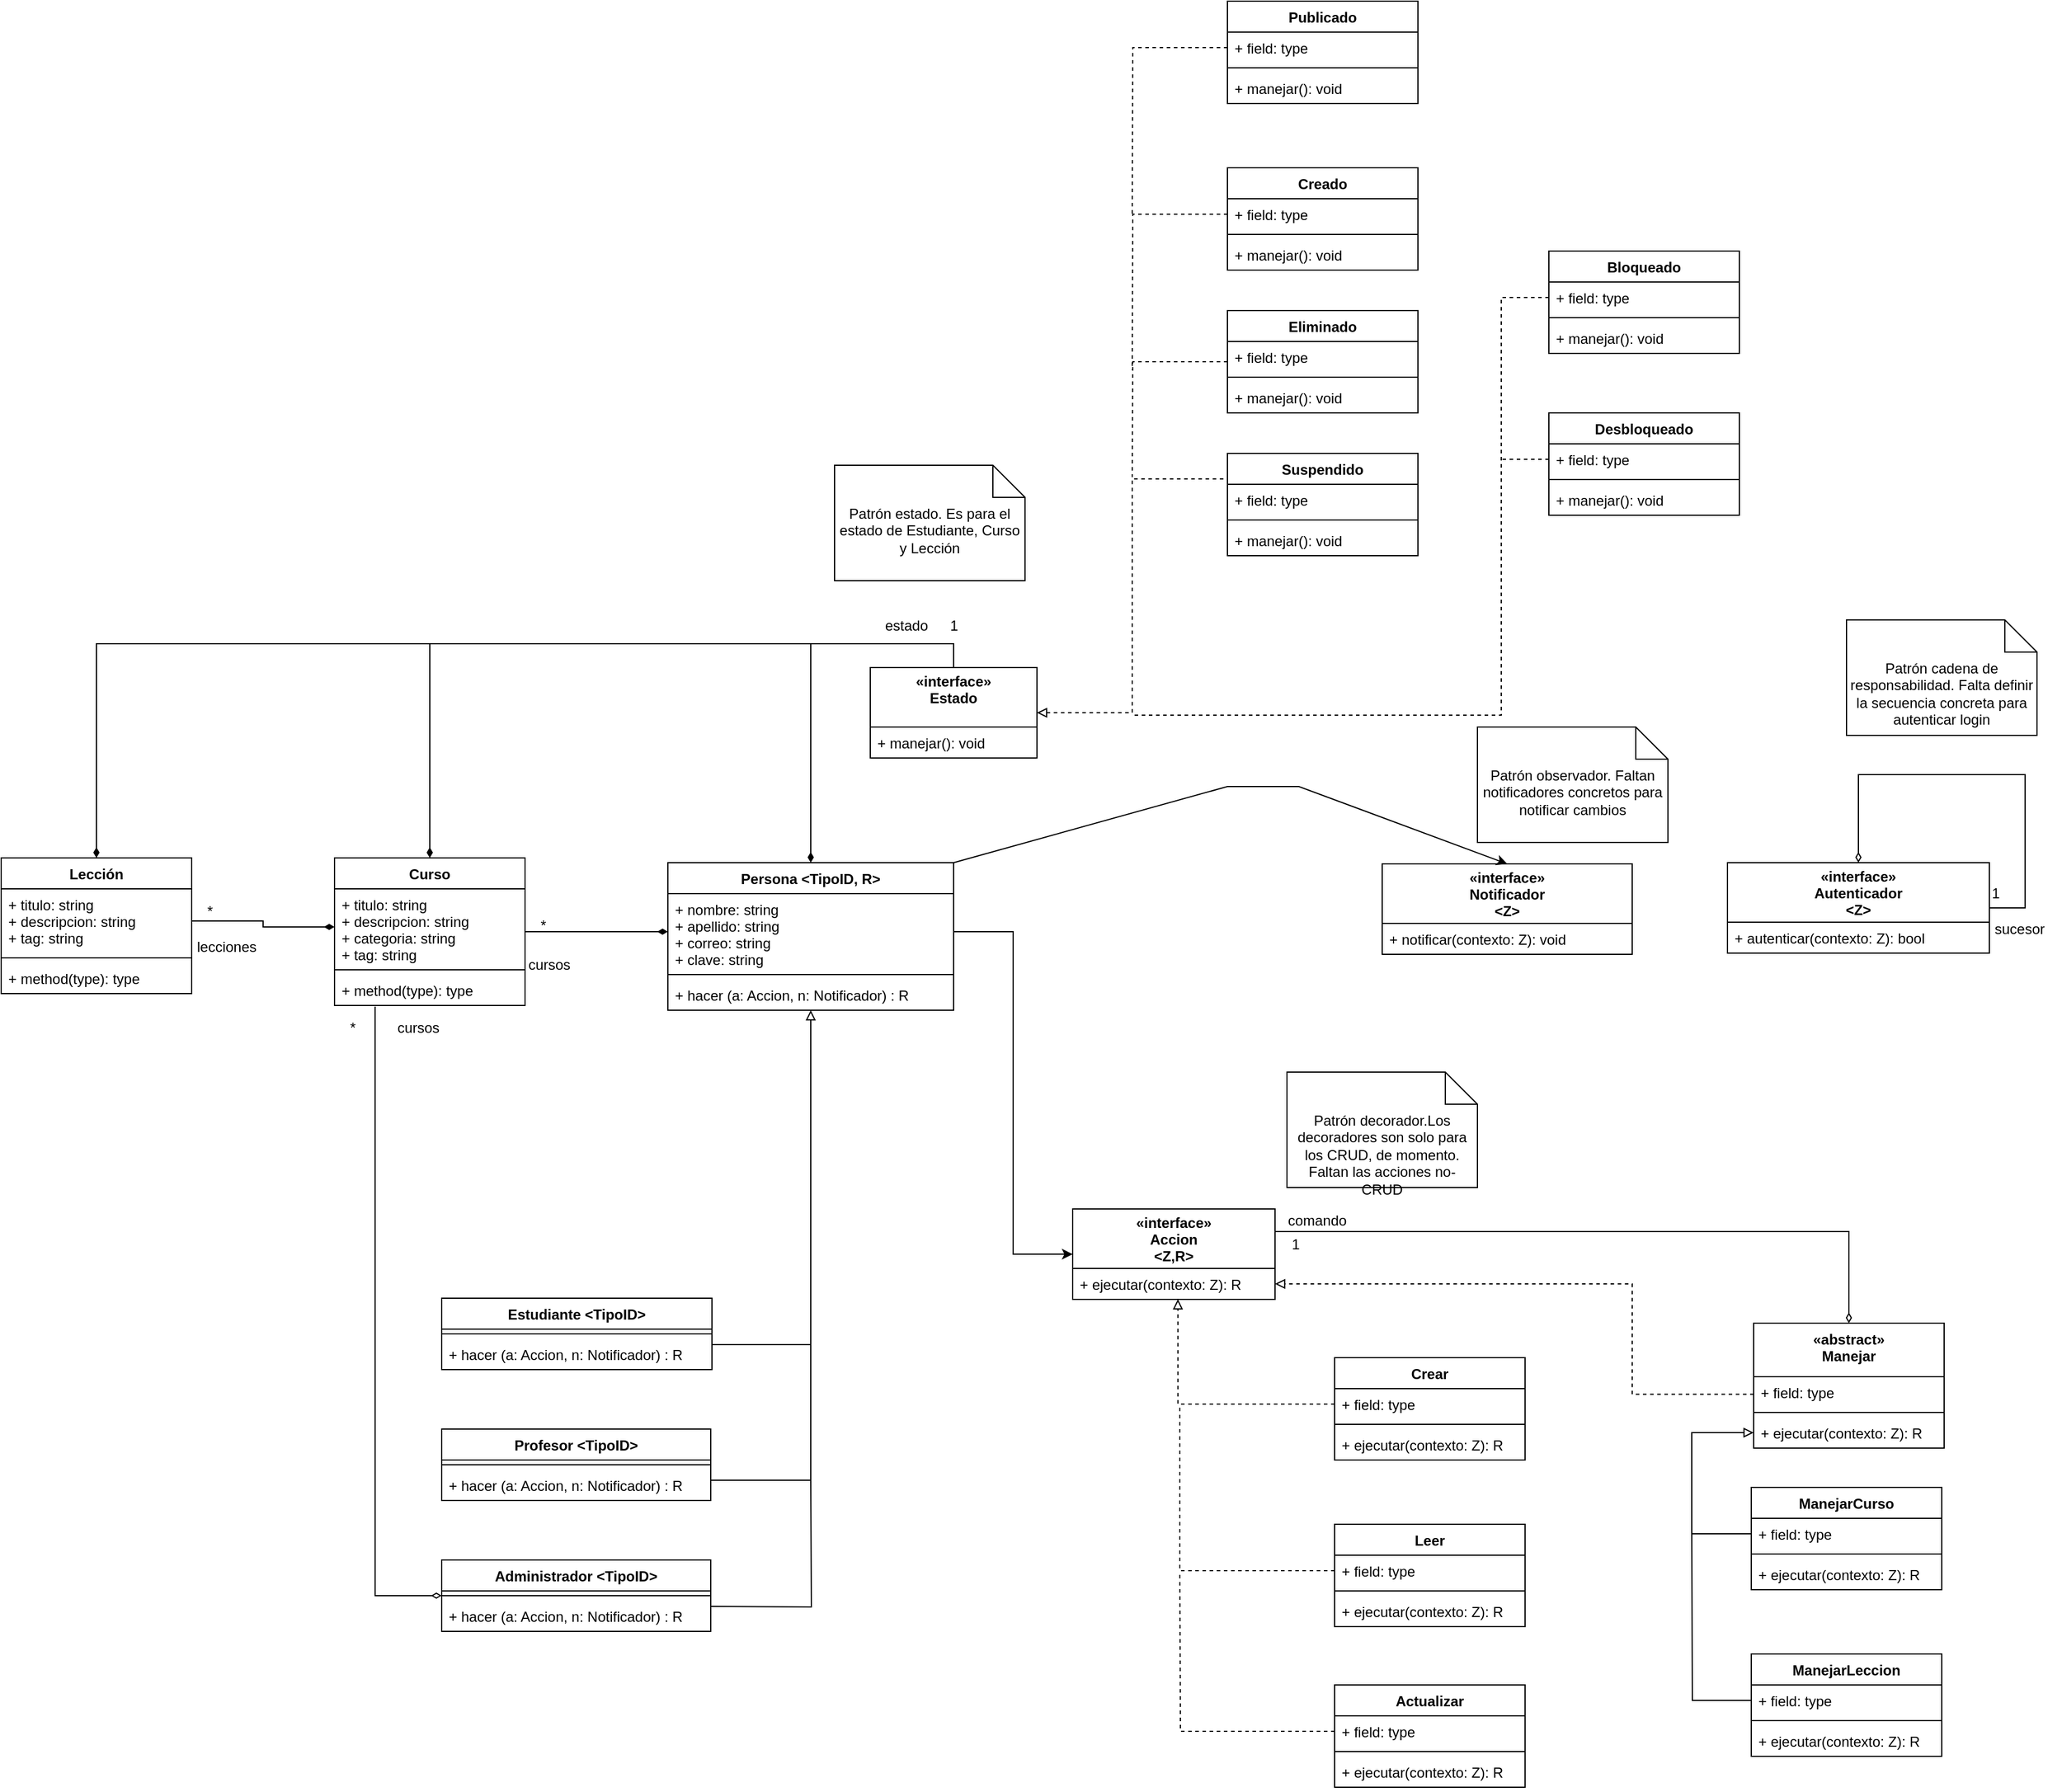 <mxfile version="20.5.1" type="github" pages="2">
  <diagram id="C5RBs43oDa-KdzZeNtuy" name="Page-1">
    <mxGraphModel dx="1695" dy="1645" grid="1" gridSize="10" guides="1" tooltips="1" connect="1" arrows="1" fold="1" page="1" pageScale="1" pageWidth="827" pageHeight="1169" math="0" shadow="0">
      <root>
        <mxCell id="WIyWlLk6GJQsqaUBKTNV-0" />
        <mxCell id="WIyWlLk6GJQsqaUBKTNV-1" parent="WIyWlLk6GJQsqaUBKTNV-0" />
        <mxCell id="8BfYpWPE0i2859SI4WqA-59" style="rounded=0;orthogonalLoop=1;jettySize=auto;html=1;exitX=1;exitY=0;exitDx=0;exitDy=0;entryX=0.5;entryY=0;entryDx=0;entryDy=0;strokeColor=default;endArrow=classic;endFill=1;" parent="WIyWlLk6GJQsqaUBKTNV-1" source="8BfYpWPE0i2859SI4WqA-0" target="8BfYpWPE0i2859SI4WqA-57" edge="1">
          <mxGeometry relative="1" as="geometry">
            <Array as="points">
              <mxPoint x="760" y="230" />
              <mxPoint x="820" y="230" />
            </Array>
          </mxGeometry>
        </mxCell>
        <mxCell id="8BfYpWPE0i2859SI4WqA-0" value="Persona &lt;TipoID, R&gt;" style="swimlane;fontStyle=1;align=center;verticalAlign=top;childLayout=stackLayout;horizontal=1;startSize=26;horizontalStack=0;resizeParent=1;resizeParentMax=0;resizeLast=0;collapsible=1;marginBottom=0;" parent="WIyWlLk6GJQsqaUBKTNV-1" vertex="1">
          <mxGeometry x="290" y="294" width="240" height="124" as="geometry" />
        </mxCell>
        <mxCell id="8BfYpWPE0i2859SI4WqA-1" value="+ nombre: string&#xa;+ apellido: string&#xa;+ correo: string&#xa;+ clave: string&#xa;" style="text;strokeColor=none;fillColor=none;align=left;verticalAlign=top;spacingLeft=4;spacingRight=4;overflow=hidden;rotatable=0;points=[[0,0.5],[1,0.5]];portConstraint=eastwest;" parent="8BfYpWPE0i2859SI4WqA-0" vertex="1">
          <mxGeometry y="26" width="240" height="64" as="geometry" />
        </mxCell>
        <mxCell id="8BfYpWPE0i2859SI4WqA-2" value="" style="line;strokeWidth=1;fillColor=none;align=left;verticalAlign=middle;spacingTop=-1;spacingLeft=3;spacingRight=3;rotatable=0;labelPosition=right;points=[];portConstraint=eastwest;strokeColor=inherit;" parent="8BfYpWPE0i2859SI4WqA-0" vertex="1">
          <mxGeometry y="90" width="240" height="8" as="geometry" />
        </mxCell>
        <mxCell id="8BfYpWPE0i2859SI4WqA-3" value="+ hacer (a: Accion, n: Notificador) : R" style="text;strokeColor=none;fillColor=none;align=left;verticalAlign=top;spacingLeft=4;spacingRight=4;overflow=hidden;rotatable=0;points=[[0,0.5],[1,0.5]];portConstraint=eastwest;" parent="8BfYpWPE0i2859SI4WqA-0" vertex="1">
          <mxGeometry y="98" width="240" height="26" as="geometry" />
        </mxCell>
        <mxCell id="8BfYpWPE0i2859SI4WqA-4" value="Estudiante &lt;TipoID&gt;" style="swimlane;fontStyle=1;align=center;verticalAlign=top;childLayout=stackLayout;horizontal=1;startSize=26;horizontalStack=0;resizeParent=1;resizeParentMax=0;resizeLast=0;collapsible=1;marginBottom=0;" parent="WIyWlLk6GJQsqaUBKTNV-1" vertex="1">
          <mxGeometry x="100" y="660" width="227" height="60" as="geometry" />
        </mxCell>
        <mxCell id="8BfYpWPE0i2859SI4WqA-6" value="" style="line;strokeWidth=1;fillColor=none;align=left;verticalAlign=middle;spacingTop=-1;spacingLeft=3;spacingRight=3;rotatable=0;labelPosition=right;points=[];portConstraint=eastwest;strokeColor=inherit;" parent="8BfYpWPE0i2859SI4WqA-4" vertex="1">
          <mxGeometry y="26" width="227" height="8" as="geometry" />
        </mxCell>
        <mxCell id="8BfYpWPE0i2859SI4WqA-7" value="+ hacer (a: Accion, n: Notificador) : R" style="text;strokeColor=none;fillColor=none;align=left;verticalAlign=top;spacingLeft=4;spacingRight=4;overflow=hidden;rotatable=0;points=[[0,0.5],[1,0.5]];portConstraint=eastwest;" parent="8BfYpWPE0i2859SI4WqA-4" vertex="1">
          <mxGeometry y="34" width="227" height="26" as="geometry" />
        </mxCell>
        <mxCell id="8BfYpWPE0i2859SI4WqA-68" style="edgeStyle=orthogonalEdgeStyle;rounded=0;orthogonalLoop=1;jettySize=auto;html=1;strokeColor=default;endArrow=none;endFill=0;" parent="WIyWlLk6GJQsqaUBKTNV-1" source="8BfYpWPE0i2859SI4WqA-8" edge="1">
          <mxGeometry relative="1" as="geometry">
            <mxPoint x="410" y="690" as="targetPoint" />
            <Array as="points">
              <mxPoint x="410" y="813" />
            </Array>
          </mxGeometry>
        </mxCell>
        <mxCell id="8BfYpWPE0i2859SI4WqA-8" value="Profesor &lt;TipoID&gt;" style="swimlane;fontStyle=1;align=center;verticalAlign=top;childLayout=stackLayout;horizontal=1;startSize=26;horizontalStack=0;resizeParent=1;resizeParentMax=0;resizeLast=0;collapsible=1;marginBottom=0;" parent="WIyWlLk6GJQsqaUBKTNV-1" vertex="1">
          <mxGeometry x="100" y="770" width="226" height="60" as="geometry" />
        </mxCell>
        <mxCell id="8BfYpWPE0i2859SI4WqA-10" value="" style="line;strokeWidth=1;fillColor=none;align=left;verticalAlign=middle;spacingTop=-1;spacingLeft=3;spacingRight=3;rotatable=0;labelPosition=right;points=[];portConstraint=eastwest;strokeColor=inherit;" parent="8BfYpWPE0i2859SI4WqA-8" vertex="1">
          <mxGeometry y="26" width="226" height="8" as="geometry" />
        </mxCell>
        <mxCell id="8BfYpWPE0i2859SI4WqA-11" value="+ hacer (a: Accion, n: Notificador) : R" style="text;strokeColor=none;fillColor=none;align=left;verticalAlign=top;spacingLeft=4;spacingRight=4;overflow=hidden;rotatable=0;points=[[0,0.5],[1,0.5]];portConstraint=eastwest;" parent="8BfYpWPE0i2859SI4WqA-8" vertex="1">
          <mxGeometry y="34" width="226" height="26" as="geometry" />
        </mxCell>
        <mxCell id="tjpaCm1Rbv1vSJlVYsM5-0" style="edgeStyle=orthogonalEdgeStyle;rounded=0;orthogonalLoop=1;jettySize=auto;html=1;entryX=0.213;entryY=1.038;entryDx=0;entryDy=0;entryPerimeter=0;endArrow=none;endFill=0;startArrow=diamondThin;startFill=0;" edge="1" parent="WIyWlLk6GJQsqaUBKTNV-1" source="8BfYpWPE0i2859SI4WqA-12" target="8BfYpWPE0i2859SI4WqA-27">
          <mxGeometry relative="1" as="geometry">
            <Array as="points">
              <mxPoint x="44" y="910" />
            </Array>
          </mxGeometry>
        </mxCell>
        <mxCell id="8BfYpWPE0i2859SI4WqA-12" value="Administrador &lt;TipoID&gt;" style="swimlane;fontStyle=1;align=center;verticalAlign=top;childLayout=stackLayout;horizontal=1;startSize=26;horizontalStack=0;resizeParent=1;resizeParentMax=0;resizeLast=0;collapsible=1;marginBottom=0;" parent="WIyWlLk6GJQsqaUBKTNV-1" vertex="1">
          <mxGeometry x="100" y="880" width="226" height="60" as="geometry" />
        </mxCell>
        <mxCell id="8BfYpWPE0i2859SI4WqA-14" value="" style="line;strokeWidth=1;fillColor=none;align=left;verticalAlign=middle;spacingTop=-1;spacingLeft=3;spacingRight=3;rotatable=0;labelPosition=right;points=[];portConstraint=eastwest;strokeColor=inherit;" parent="8BfYpWPE0i2859SI4WqA-12" vertex="1">
          <mxGeometry y="26" width="226" height="8" as="geometry" />
        </mxCell>
        <mxCell id="8BfYpWPE0i2859SI4WqA-15" value="+ hacer (a: Accion, n: Notificador) : R" style="text;strokeColor=none;fillColor=none;align=left;verticalAlign=top;spacingLeft=4;spacingRight=4;overflow=hidden;rotatable=0;points=[[0,0.5],[1,0.5]];portConstraint=eastwest;" parent="8BfYpWPE0i2859SI4WqA-12" vertex="1">
          <mxGeometry y="34" width="226" height="26" as="geometry" />
        </mxCell>
        <mxCell id="8BfYpWPE0i2859SI4WqA-21" style="edgeStyle=orthogonalEdgeStyle;rounded=0;orthogonalLoop=1;jettySize=auto;html=1;entryX=0.5;entryY=0;entryDx=0;entryDy=0;endArrow=diamondThin;endFill=1;exitX=0.5;exitY=0;exitDx=0;exitDy=0;" parent="WIyWlLk6GJQsqaUBKTNV-1" source="8BfYpWPE0i2859SI4WqA-16" target="8BfYpWPE0i2859SI4WqA-0" edge="1">
          <mxGeometry relative="1" as="geometry" />
        </mxCell>
        <mxCell id="8BfYpWPE0i2859SI4WqA-32" style="edgeStyle=orthogonalEdgeStyle;rounded=0;orthogonalLoop=1;jettySize=auto;html=1;exitX=0.5;exitY=0;exitDx=0;exitDy=0;entryX=0.5;entryY=0;entryDx=0;entryDy=0;endArrow=diamondThin;endFill=1;" parent="WIyWlLk6GJQsqaUBKTNV-1" source="8BfYpWPE0i2859SI4WqA-16" target="8BfYpWPE0i2859SI4WqA-24" edge="1">
          <mxGeometry relative="1" as="geometry" />
        </mxCell>
        <mxCell id="8BfYpWPE0i2859SI4WqA-33" style="edgeStyle=orthogonalEdgeStyle;rounded=0;orthogonalLoop=1;jettySize=auto;html=1;exitX=0.5;exitY=0;exitDx=0;exitDy=0;entryX=0.5;entryY=0;entryDx=0;entryDy=0;endArrow=diamondThin;endFill=1;" parent="WIyWlLk6GJQsqaUBKTNV-1" source="8BfYpWPE0i2859SI4WqA-16" target="8BfYpWPE0i2859SI4WqA-28" edge="1">
          <mxGeometry relative="1" as="geometry" />
        </mxCell>
        <mxCell id="8BfYpWPE0i2859SI4WqA-92" style="edgeStyle=orthogonalEdgeStyle;rounded=0;orthogonalLoop=1;jettySize=auto;html=1;entryX=0;entryY=0.25;entryDx=0;entryDy=0;strokeColor=default;endArrow=none;endFill=0;startArrow=block;startFill=0;dashed=1;" parent="WIyWlLk6GJQsqaUBKTNV-1" source="8BfYpWPE0i2859SI4WqA-16" target="8BfYpWPE0i2859SI4WqA-70" edge="1">
          <mxGeometry relative="1" as="geometry" />
        </mxCell>
        <mxCell id="8BfYpWPE0i2859SI4WqA-16" value="«interface»&#xa;Estado&#xa;" style="swimlane;fontStyle=1;childLayout=stackLayout;horizontal=1;startSize=50;fillColor=none;horizontalStack=0;resizeParent=1;resizeParentMax=0;resizeLast=0;collapsible=1;marginBottom=0;" parent="WIyWlLk6GJQsqaUBKTNV-1" vertex="1">
          <mxGeometry x="460" y="130" width="140" height="76" as="geometry">
            <mxRectangle x="460" y="130" width="100" height="40" as="alternateBounds" />
          </mxGeometry>
        </mxCell>
        <mxCell id="8BfYpWPE0i2859SI4WqA-17" value="+ manejar(): void" style="text;strokeColor=none;fillColor=none;align=left;verticalAlign=top;spacingLeft=4;spacingRight=4;overflow=hidden;rotatable=0;points=[[0,0.5],[1,0.5]];portConstraint=eastwest;" parent="8BfYpWPE0i2859SI4WqA-16" vertex="1">
          <mxGeometry y="50" width="140" height="26" as="geometry" />
        </mxCell>
        <mxCell id="8BfYpWPE0i2859SI4WqA-22" value="1" style="text;html=1;align=center;verticalAlign=middle;resizable=0;points=[];autosize=1;strokeColor=none;fillColor=none;" parent="WIyWlLk6GJQsqaUBKTNV-1" vertex="1">
          <mxGeometry x="515" y="80" width="30" height="30" as="geometry" />
        </mxCell>
        <mxCell id="8BfYpWPE0i2859SI4WqA-23" value="estado" style="text;html=1;align=center;verticalAlign=middle;resizable=0;points=[];autosize=1;strokeColor=none;fillColor=none;" parent="WIyWlLk6GJQsqaUBKTNV-1" vertex="1">
          <mxGeometry x="460" y="80" width="60" height="30" as="geometry" />
        </mxCell>
        <mxCell id="8BfYpWPE0i2859SI4WqA-39" style="edgeStyle=orthogonalEdgeStyle;rounded=0;orthogonalLoop=1;jettySize=auto;html=1;exitX=1;exitY=0.5;exitDx=0;exitDy=0;entryX=0;entryY=0.5;entryDx=0;entryDy=0;endArrow=diamondThin;endFill=1;" parent="WIyWlLk6GJQsqaUBKTNV-1" source="8BfYpWPE0i2859SI4WqA-24" target="8BfYpWPE0i2859SI4WqA-1" edge="1">
          <mxGeometry relative="1" as="geometry" />
        </mxCell>
        <mxCell id="8BfYpWPE0i2859SI4WqA-24" value="Curso" style="swimlane;fontStyle=1;align=center;verticalAlign=top;childLayout=stackLayout;horizontal=1;startSize=26;horizontalStack=0;resizeParent=1;resizeParentMax=0;resizeLast=0;collapsible=1;marginBottom=0;" parent="WIyWlLk6GJQsqaUBKTNV-1" vertex="1">
          <mxGeometry x="10" y="290" width="160" height="124" as="geometry" />
        </mxCell>
        <mxCell id="8BfYpWPE0i2859SI4WqA-25" value="+ titulo: string&#xa;+ descripcion: string&#xa;+ categoria: string&#xa;+ tag: string&#xa;" style="text;strokeColor=none;fillColor=none;align=left;verticalAlign=top;spacingLeft=4;spacingRight=4;overflow=hidden;rotatable=0;points=[[0,0.5],[1,0.5]];portConstraint=eastwest;" parent="8BfYpWPE0i2859SI4WqA-24" vertex="1">
          <mxGeometry y="26" width="160" height="64" as="geometry" />
        </mxCell>
        <mxCell id="8BfYpWPE0i2859SI4WqA-26" value="" style="line;strokeWidth=1;fillColor=none;align=left;verticalAlign=middle;spacingTop=-1;spacingLeft=3;spacingRight=3;rotatable=0;labelPosition=right;points=[];portConstraint=eastwest;strokeColor=inherit;" parent="8BfYpWPE0i2859SI4WqA-24" vertex="1">
          <mxGeometry y="90" width="160" height="8" as="geometry" />
        </mxCell>
        <mxCell id="8BfYpWPE0i2859SI4WqA-27" value="+ method(type): type" style="text;strokeColor=none;fillColor=none;align=left;verticalAlign=top;spacingLeft=4;spacingRight=4;overflow=hidden;rotatable=0;points=[[0,0.5],[1,0.5]];portConstraint=eastwest;" parent="8BfYpWPE0i2859SI4WqA-24" vertex="1">
          <mxGeometry y="98" width="160" height="26" as="geometry" />
        </mxCell>
        <mxCell id="8BfYpWPE0i2859SI4WqA-28" value="Lección" style="swimlane;fontStyle=1;align=center;verticalAlign=top;childLayout=stackLayout;horizontal=1;startSize=26;horizontalStack=0;resizeParent=1;resizeParentMax=0;resizeLast=0;collapsible=1;marginBottom=0;" parent="WIyWlLk6GJQsqaUBKTNV-1" vertex="1">
          <mxGeometry x="-270" y="290" width="160" height="114" as="geometry" />
        </mxCell>
        <mxCell id="8BfYpWPE0i2859SI4WqA-29" value="+ titulo: string&#xa;+ descripcion: string&#xa;+ tag: string&#xa;&#xa;&#xa;" style="text;strokeColor=none;fillColor=none;align=left;verticalAlign=top;spacingLeft=4;spacingRight=4;overflow=hidden;rotatable=0;points=[[0,0.5],[1,0.5]];portConstraint=eastwest;" parent="8BfYpWPE0i2859SI4WqA-28" vertex="1">
          <mxGeometry y="26" width="160" height="54" as="geometry" />
        </mxCell>
        <mxCell id="8BfYpWPE0i2859SI4WqA-30" value="" style="line;strokeWidth=1;fillColor=none;align=left;verticalAlign=middle;spacingTop=-1;spacingLeft=3;spacingRight=3;rotatable=0;labelPosition=right;points=[];portConstraint=eastwest;strokeColor=inherit;" parent="8BfYpWPE0i2859SI4WqA-28" vertex="1">
          <mxGeometry y="80" width="160" height="8" as="geometry" />
        </mxCell>
        <mxCell id="8BfYpWPE0i2859SI4WqA-31" value="+ method(type): type" style="text;strokeColor=none;fillColor=none;align=left;verticalAlign=top;spacingLeft=4;spacingRight=4;overflow=hidden;rotatable=0;points=[[0,0.5],[1,0.5]];portConstraint=eastwest;" parent="8BfYpWPE0i2859SI4WqA-28" vertex="1">
          <mxGeometry y="88" width="160" height="26" as="geometry" />
        </mxCell>
        <mxCell id="8BfYpWPE0i2859SI4WqA-36" style="edgeStyle=orthogonalEdgeStyle;rounded=0;orthogonalLoop=1;jettySize=auto;html=1;exitX=1;exitY=0.5;exitDx=0;exitDy=0;entryX=0;entryY=0.5;entryDx=0;entryDy=0;endArrow=diamondThin;endFill=1;" parent="WIyWlLk6GJQsqaUBKTNV-1" source="8BfYpWPE0i2859SI4WqA-29" target="8BfYpWPE0i2859SI4WqA-25" edge="1">
          <mxGeometry relative="1" as="geometry" />
        </mxCell>
        <mxCell id="8BfYpWPE0i2859SI4WqA-37" value="*" style="text;html=1;align=center;verticalAlign=middle;resizable=0;points=[];autosize=1;strokeColor=none;fillColor=none;" parent="WIyWlLk6GJQsqaUBKTNV-1" vertex="1">
          <mxGeometry x="-110" y="320" width="30" height="30" as="geometry" />
        </mxCell>
        <mxCell id="8BfYpWPE0i2859SI4WqA-38" value="lecciones" style="text;html=1;align=center;verticalAlign=middle;resizable=0;points=[];autosize=1;strokeColor=none;fillColor=none;" parent="WIyWlLk6GJQsqaUBKTNV-1" vertex="1">
          <mxGeometry x="-116" y="350" width="70" height="30" as="geometry" />
        </mxCell>
        <mxCell id="8BfYpWPE0i2859SI4WqA-40" value="*" style="text;html=1;align=center;verticalAlign=middle;resizable=0;points=[];autosize=1;strokeColor=none;fillColor=none;" parent="WIyWlLk6GJQsqaUBKTNV-1" vertex="1">
          <mxGeometry x="170" y="332" width="30" height="30" as="geometry" />
        </mxCell>
        <mxCell id="8BfYpWPE0i2859SI4WqA-42" value="cursos" style="text;html=1;align=center;verticalAlign=middle;resizable=0;points=[];autosize=1;strokeColor=none;fillColor=none;" parent="WIyWlLk6GJQsqaUBKTNV-1" vertex="1">
          <mxGeometry x="160" y="365" width="60" height="30" as="geometry" />
        </mxCell>
        <mxCell id="8BfYpWPE0i2859SI4WqA-52" value="«interface»&#xa;Accion&#xa;&lt;Z,R&gt;" style="swimlane;fontStyle=1;childLayout=stackLayout;horizontal=1;startSize=50;fillColor=none;horizontalStack=0;resizeParent=1;resizeParentMax=0;resizeLast=0;collapsible=1;marginBottom=0;" parent="WIyWlLk6GJQsqaUBKTNV-1" vertex="1">
          <mxGeometry x="630" y="585" width="170" height="76" as="geometry">
            <mxRectangle x="460" y="130" width="100" height="40" as="alternateBounds" />
          </mxGeometry>
        </mxCell>
        <mxCell id="8BfYpWPE0i2859SI4WqA-53" value="+ ejecutar(contexto: Z): R" style="text;strokeColor=none;fillColor=none;align=left;verticalAlign=top;spacingLeft=4;spacingRight=4;overflow=hidden;rotatable=0;points=[[0,0.5],[1,0.5]];portConstraint=eastwest;" parent="8BfYpWPE0i2859SI4WqA-52" vertex="1">
          <mxGeometry y="50" width="170" height="26" as="geometry" />
        </mxCell>
        <mxCell id="8BfYpWPE0i2859SI4WqA-54" style="edgeStyle=orthogonalEdgeStyle;rounded=0;orthogonalLoop=1;jettySize=auto;html=1;exitX=1;exitY=0.5;exitDx=0;exitDy=0;entryX=0;entryY=0.5;entryDx=0;entryDy=0;strokeColor=default;endArrow=classic;endFill=1;" parent="WIyWlLk6GJQsqaUBKTNV-1" source="8BfYpWPE0i2859SI4WqA-1" target="8BfYpWPE0i2859SI4WqA-52" edge="1">
          <mxGeometry relative="1" as="geometry" />
        </mxCell>
        <mxCell id="8BfYpWPE0i2859SI4WqA-57" value="«interface»&#xa;Notificador&#xa;&lt;Z&gt;" style="swimlane;fontStyle=1;childLayout=stackLayout;horizontal=1;startSize=50;fillColor=none;horizontalStack=0;resizeParent=1;resizeParentMax=0;resizeLast=0;collapsible=1;marginBottom=0;" parent="WIyWlLk6GJQsqaUBKTNV-1" vertex="1">
          <mxGeometry x="890" y="295" width="210" height="76" as="geometry">
            <mxRectangle x="460" y="130" width="100" height="40" as="alternateBounds" />
          </mxGeometry>
        </mxCell>
        <mxCell id="8BfYpWPE0i2859SI4WqA-58" value="+ notificar(contexto: Z): void" style="text;strokeColor=none;fillColor=none;align=left;verticalAlign=top;spacingLeft=4;spacingRight=4;overflow=hidden;rotatable=0;points=[[0,0.5],[1,0.5]];portConstraint=eastwest;" parent="8BfYpWPE0i2859SI4WqA-57" vertex="1">
          <mxGeometry y="50" width="210" height="26" as="geometry" />
        </mxCell>
        <mxCell id="8BfYpWPE0i2859SI4WqA-60" value="«interface»&#xa;Autenticador&#xa;&lt;Z&gt;" style="swimlane;fontStyle=1;childLayout=stackLayout;horizontal=1;startSize=50;fillColor=none;horizontalStack=0;resizeParent=1;resizeParentMax=0;resizeLast=0;collapsible=1;marginBottom=0;" parent="WIyWlLk6GJQsqaUBKTNV-1" vertex="1">
          <mxGeometry x="1180" y="294" width="220" height="76" as="geometry">
            <mxRectangle x="460" y="130" width="100" height="40" as="alternateBounds" />
          </mxGeometry>
        </mxCell>
        <mxCell id="8BfYpWPE0i2859SI4WqA-61" value="+ autenticar(contexto: Z): bool" style="text;strokeColor=none;fillColor=none;align=left;verticalAlign=top;spacingLeft=4;spacingRight=4;overflow=hidden;rotatable=0;points=[[0,0.5],[1,0.5]];portConstraint=eastwest;" parent="8BfYpWPE0i2859SI4WqA-60" vertex="1">
          <mxGeometry y="50" width="220" height="26" as="geometry" />
        </mxCell>
        <mxCell id="8BfYpWPE0i2859SI4WqA-62" style="edgeStyle=orthogonalEdgeStyle;rounded=0;orthogonalLoop=1;jettySize=auto;html=1;exitX=1;exitY=0.5;exitDx=0;exitDy=0;entryX=0.5;entryY=0;entryDx=0;entryDy=0;strokeColor=default;endArrow=diamondThin;endFill=0;" parent="WIyWlLk6GJQsqaUBKTNV-1" source="8BfYpWPE0i2859SI4WqA-60" target="8BfYpWPE0i2859SI4WqA-60" edge="1">
          <mxGeometry relative="1" as="geometry">
            <Array as="points">
              <mxPoint x="1430" y="332" />
              <mxPoint x="1430" y="220" />
              <mxPoint x="1290" y="220" />
            </Array>
          </mxGeometry>
        </mxCell>
        <mxCell id="8BfYpWPE0i2859SI4WqA-63" value="1" style="text;html=1;align=center;verticalAlign=middle;resizable=0;points=[];autosize=1;strokeColor=none;fillColor=none;" parent="WIyWlLk6GJQsqaUBKTNV-1" vertex="1">
          <mxGeometry x="1390" y="305" width="30" height="30" as="geometry" />
        </mxCell>
        <mxCell id="8BfYpWPE0i2859SI4WqA-64" value="sucesor" style="text;html=1;align=center;verticalAlign=middle;resizable=0;points=[];autosize=1;strokeColor=none;fillColor=none;" parent="WIyWlLk6GJQsqaUBKTNV-1" vertex="1">
          <mxGeometry x="1390" y="335" width="70" height="30" as="geometry" />
        </mxCell>
        <mxCell id="8BfYpWPE0i2859SI4WqA-66" style="edgeStyle=orthogonalEdgeStyle;rounded=0;orthogonalLoop=1;jettySize=auto;html=1;strokeColor=default;endArrow=block;endFill=0;entryX=0.5;entryY=1;entryDx=0;entryDy=0;" parent="WIyWlLk6GJQsqaUBKTNV-1" target="8BfYpWPE0i2859SI4WqA-0" edge="1">
          <mxGeometry relative="1" as="geometry">
            <mxPoint x="410" y="439" as="targetPoint" />
            <mxPoint x="327" y="699" as="sourcePoint" />
            <Array as="points">
              <mxPoint x="410" y="699" />
            </Array>
          </mxGeometry>
        </mxCell>
        <mxCell id="8BfYpWPE0i2859SI4WqA-69" style="edgeStyle=orthogonalEdgeStyle;rounded=0;orthogonalLoop=1;jettySize=auto;html=1;strokeColor=default;endArrow=none;endFill=0;" parent="WIyWlLk6GJQsqaUBKTNV-1" edge="1">
          <mxGeometry relative="1" as="geometry">
            <mxPoint x="410" y="810" as="targetPoint" />
            <mxPoint x="326" y="919" as="sourcePoint" />
          </mxGeometry>
        </mxCell>
        <mxCell id="8BfYpWPE0i2859SI4WqA-70" value="Suspendido" style="swimlane;fontStyle=1;align=center;verticalAlign=top;childLayout=stackLayout;horizontal=1;startSize=26;horizontalStack=0;resizeParent=1;resizeParentMax=0;resizeLast=0;collapsible=1;marginBottom=0;" parent="WIyWlLk6GJQsqaUBKTNV-1" vertex="1">
          <mxGeometry x="760" y="-50" width="160" height="86" as="geometry" />
        </mxCell>
        <mxCell id="8BfYpWPE0i2859SI4WqA-71" value="+ field: type" style="text;strokeColor=none;fillColor=none;align=left;verticalAlign=top;spacingLeft=4;spacingRight=4;overflow=hidden;rotatable=0;points=[[0,0.5],[1,0.5]];portConstraint=eastwest;" parent="8BfYpWPE0i2859SI4WqA-70" vertex="1">
          <mxGeometry y="26" width="160" height="26" as="geometry" />
        </mxCell>
        <mxCell id="8BfYpWPE0i2859SI4WqA-72" value="" style="line;strokeWidth=1;fillColor=none;align=left;verticalAlign=middle;spacingTop=-1;spacingLeft=3;spacingRight=3;rotatable=0;labelPosition=right;points=[];portConstraint=eastwest;strokeColor=inherit;" parent="8BfYpWPE0i2859SI4WqA-70" vertex="1">
          <mxGeometry y="52" width="160" height="8" as="geometry" />
        </mxCell>
        <mxCell id="8BfYpWPE0i2859SI4WqA-73" value="+ manejar(): void" style="text;strokeColor=none;fillColor=none;align=left;verticalAlign=top;spacingLeft=4;spacingRight=4;overflow=hidden;rotatable=0;points=[[0,0.5],[1,0.5]];portConstraint=eastwest;" parent="8BfYpWPE0i2859SI4WqA-70" vertex="1">
          <mxGeometry y="60" width="160" height="26" as="geometry" />
        </mxCell>
        <mxCell id="8BfYpWPE0i2859SI4WqA-93" style="edgeStyle=orthogonalEdgeStyle;rounded=0;orthogonalLoop=1;jettySize=auto;html=1;dashed=1;strokeColor=default;startArrow=none;startFill=0;endArrow=none;endFill=0;" parent="WIyWlLk6GJQsqaUBKTNV-1" source="8BfYpWPE0i2859SI4WqA-74" edge="1">
          <mxGeometry relative="1" as="geometry">
            <mxPoint x="680" y="-30" as="targetPoint" />
          </mxGeometry>
        </mxCell>
        <mxCell id="8BfYpWPE0i2859SI4WqA-74" value="Eliminado" style="swimlane;fontStyle=1;align=center;verticalAlign=top;childLayout=stackLayout;horizontal=1;startSize=26;horizontalStack=0;resizeParent=1;resizeParentMax=0;resizeLast=0;collapsible=1;marginBottom=0;" parent="WIyWlLk6GJQsqaUBKTNV-1" vertex="1">
          <mxGeometry x="760" y="-170" width="160" height="86" as="geometry" />
        </mxCell>
        <mxCell id="8BfYpWPE0i2859SI4WqA-75" value="+ field: type" style="text;strokeColor=none;fillColor=none;align=left;verticalAlign=top;spacingLeft=4;spacingRight=4;overflow=hidden;rotatable=0;points=[[0,0.5],[1,0.5]];portConstraint=eastwest;" parent="8BfYpWPE0i2859SI4WqA-74" vertex="1">
          <mxGeometry y="26" width="160" height="26" as="geometry" />
        </mxCell>
        <mxCell id="8BfYpWPE0i2859SI4WqA-76" value="" style="line;strokeWidth=1;fillColor=none;align=left;verticalAlign=middle;spacingTop=-1;spacingLeft=3;spacingRight=3;rotatable=0;labelPosition=right;points=[];portConstraint=eastwest;strokeColor=inherit;" parent="8BfYpWPE0i2859SI4WqA-74" vertex="1">
          <mxGeometry y="52" width="160" height="8" as="geometry" />
        </mxCell>
        <mxCell id="8BfYpWPE0i2859SI4WqA-77" value="+ manejar(): void" style="text;strokeColor=none;fillColor=none;align=left;verticalAlign=top;spacingLeft=4;spacingRight=4;overflow=hidden;rotatable=0;points=[[0,0.5],[1,0.5]];portConstraint=eastwest;" parent="8BfYpWPE0i2859SI4WqA-74" vertex="1">
          <mxGeometry y="60" width="160" height="26" as="geometry" />
        </mxCell>
        <mxCell id="8BfYpWPE0i2859SI4WqA-78" value="Creado" style="swimlane;fontStyle=1;align=center;verticalAlign=top;childLayout=stackLayout;horizontal=1;startSize=26;horizontalStack=0;resizeParent=1;resizeParentMax=0;resizeLast=0;collapsible=1;marginBottom=0;" parent="WIyWlLk6GJQsqaUBKTNV-1" vertex="1">
          <mxGeometry x="760" y="-290" width="160" height="86" as="geometry" />
        </mxCell>
        <mxCell id="8BfYpWPE0i2859SI4WqA-79" value="+ field: type" style="text;strokeColor=none;fillColor=none;align=left;verticalAlign=top;spacingLeft=4;spacingRight=4;overflow=hidden;rotatable=0;points=[[0,0.5],[1,0.5]];portConstraint=eastwest;" parent="8BfYpWPE0i2859SI4WqA-78" vertex="1">
          <mxGeometry y="26" width="160" height="26" as="geometry" />
        </mxCell>
        <mxCell id="8BfYpWPE0i2859SI4WqA-80" value="" style="line;strokeWidth=1;fillColor=none;align=left;verticalAlign=middle;spacingTop=-1;spacingLeft=3;spacingRight=3;rotatable=0;labelPosition=right;points=[];portConstraint=eastwest;strokeColor=inherit;" parent="8BfYpWPE0i2859SI4WqA-78" vertex="1">
          <mxGeometry y="52" width="160" height="8" as="geometry" />
        </mxCell>
        <mxCell id="8BfYpWPE0i2859SI4WqA-81" value="+ manejar(): void" style="text;strokeColor=none;fillColor=none;align=left;verticalAlign=top;spacingLeft=4;spacingRight=4;overflow=hidden;rotatable=0;points=[[0,0.5],[1,0.5]];portConstraint=eastwest;" parent="8BfYpWPE0i2859SI4WqA-78" vertex="1">
          <mxGeometry y="60" width="160" height="26" as="geometry" />
        </mxCell>
        <mxCell id="8BfYpWPE0i2859SI4WqA-82" value="Bloqueado" style="swimlane;fontStyle=1;align=center;verticalAlign=top;childLayout=stackLayout;horizontal=1;startSize=26;horizontalStack=0;resizeParent=1;resizeParentMax=0;resizeLast=0;collapsible=1;marginBottom=0;" parent="WIyWlLk6GJQsqaUBKTNV-1" vertex="1">
          <mxGeometry x="1030" y="-220" width="160" height="86" as="geometry" />
        </mxCell>
        <mxCell id="8BfYpWPE0i2859SI4WqA-83" value="+ field: type" style="text;strokeColor=none;fillColor=none;align=left;verticalAlign=top;spacingLeft=4;spacingRight=4;overflow=hidden;rotatable=0;points=[[0,0.5],[1,0.5]];portConstraint=eastwest;" parent="8BfYpWPE0i2859SI4WqA-82" vertex="1">
          <mxGeometry y="26" width="160" height="26" as="geometry" />
        </mxCell>
        <mxCell id="8BfYpWPE0i2859SI4WqA-84" value="" style="line;strokeWidth=1;fillColor=none;align=left;verticalAlign=middle;spacingTop=-1;spacingLeft=3;spacingRight=3;rotatable=0;labelPosition=right;points=[];portConstraint=eastwest;strokeColor=inherit;" parent="8BfYpWPE0i2859SI4WqA-82" vertex="1">
          <mxGeometry y="52" width="160" height="8" as="geometry" />
        </mxCell>
        <mxCell id="8BfYpWPE0i2859SI4WqA-85" value="+ manejar(): void" style="text;strokeColor=none;fillColor=none;align=left;verticalAlign=top;spacingLeft=4;spacingRight=4;overflow=hidden;rotatable=0;points=[[0,0.5],[1,0.5]];portConstraint=eastwest;" parent="8BfYpWPE0i2859SI4WqA-82" vertex="1">
          <mxGeometry y="60" width="160" height="26" as="geometry" />
        </mxCell>
        <mxCell id="8BfYpWPE0i2859SI4WqA-86" value="Desbloqueado" style="swimlane;fontStyle=1;align=center;verticalAlign=top;childLayout=stackLayout;horizontal=1;startSize=26;horizontalStack=0;resizeParent=1;resizeParentMax=0;resizeLast=0;collapsible=1;marginBottom=0;" parent="WIyWlLk6GJQsqaUBKTNV-1" vertex="1">
          <mxGeometry x="1030" y="-84" width="160" height="86" as="geometry" />
        </mxCell>
        <mxCell id="8BfYpWPE0i2859SI4WqA-87" value="+ field: type" style="text;strokeColor=none;fillColor=none;align=left;verticalAlign=top;spacingLeft=4;spacingRight=4;overflow=hidden;rotatable=0;points=[[0,0.5],[1,0.5]];portConstraint=eastwest;" parent="8BfYpWPE0i2859SI4WqA-86" vertex="1">
          <mxGeometry y="26" width="160" height="26" as="geometry" />
        </mxCell>
        <mxCell id="8BfYpWPE0i2859SI4WqA-88" value="" style="line;strokeWidth=1;fillColor=none;align=left;verticalAlign=middle;spacingTop=-1;spacingLeft=3;spacingRight=3;rotatable=0;labelPosition=right;points=[];portConstraint=eastwest;strokeColor=inherit;" parent="8BfYpWPE0i2859SI4WqA-86" vertex="1">
          <mxGeometry y="52" width="160" height="8" as="geometry" />
        </mxCell>
        <mxCell id="8BfYpWPE0i2859SI4WqA-89" value="+ manejar(): void" style="text;strokeColor=none;fillColor=none;align=left;verticalAlign=top;spacingLeft=4;spacingRight=4;overflow=hidden;rotatable=0;points=[[0,0.5],[1,0.5]];portConstraint=eastwest;" parent="8BfYpWPE0i2859SI4WqA-86" vertex="1">
          <mxGeometry y="60" width="160" height="26" as="geometry" />
        </mxCell>
        <mxCell id="8BfYpWPE0i2859SI4WqA-94" style="edgeStyle=orthogonalEdgeStyle;rounded=0;orthogonalLoop=1;jettySize=auto;html=1;dashed=1;strokeColor=default;startArrow=none;startFill=0;endArrow=none;endFill=0;" parent="WIyWlLk6GJQsqaUBKTNV-1" source="8BfYpWPE0i2859SI4WqA-79" edge="1">
          <mxGeometry relative="1" as="geometry">
            <mxPoint x="680" y="-120" as="targetPoint" />
          </mxGeometry>
        </mxCell>
        <mxCell id="8BfYpWPE0i2859SI4WqA-95" style="edgeStyle=orthogonalEdgeStyle;rounded=0;orthogonalLoop=1;jettySize=auto;html=1;dashed=1;strokeColor=default;startArrow=none;startFill=0;endArrow=none;endFill=0;" parent="WIyWlLk6GJQsqaUBKTNV-1" source="8BfYpWPE0i2859SI4WqA-83" edge="1">
          <mxGeometry relative="1" as="geometry">
            <mxPoint x="680" y="170" as="targetPoint" />
            <Array as="points">
              <mxPoint x="990" y="-181" />
              <mxPoint x="990" y="170" />
            </Array>
          </mxGeometry>
        </mxCell>
        <mxCell id="8BfYpWPE0i2859SI4WqA-96" style="edgeStyle=orthogonalEdgeStyle;rounded=0;orthogonalLoop=1;jettySize=auto;html=1;dashed=1;strokeColor=default;startArrow=none;startFill=0;endArrow=none;endFill=0;" parent="WIyWlLk6GJQsqaUBKTNV-1" source="8BfYpWPE0i2859SI4WqA-87" edge="1">
          <mxGeometry relative="1" as="geometry">
            <mxPoint x="990" y="-45" as="targetPoint" />
          </mxGeometry>
        </mxCell>
        <mxCell id="8BfYpWPE0i2859SI4WqA-110" value="Crear" style="swimlane;fontStyle=1;align=center;verticalAlign=top;childLayout=stackLayout;horizontal=1;startSize=26;horizontalStack=0;resizeParent=1;resizeParentMax=0;resizeLast=0;collapsible=1;marginBottom=0;" parent="WIyWlLk6GJQsqaUBKTNV-1" vertex="1">
          <mxGeometry x="850" y="710" width="160" height="86" as="geometry" />
        </mxCell>
        <mxCell id="8BfYpWPE0i2859SI4WqA-111" value="+ field: type" style="text;strokeColor=none;fillColor=none;align=left;verticalAlign=top;spacingLeft=4;spacingRight=4;overflow=hidden;rotatable=0;points=[[0,0.5],[1,0.5]];portConstraint=eastwest;" parent="8BfYpWPE0i2859SI4WqA-110" vertex="1">
          <mxGeometry y="26" width="160" height="26" as="geometry" />
        </mxCell>
        <mxCell id="8BfYpWPE0i2859SI4WqA-112" value="" style="line;strokeWidth=1;fillColor=none;align=left;verticalAlign=middle;spacingTop=-1;spacingLeft=3;spacingRight=3;rotatable=0;labelPosition=right;points=[];portConstraint=eastwest;strokeColor=inherit;" parent="8BfYpWPE0i2859SI4WqA-110" vertex="1">
          <mxGeometry y="52" width="160" height="8" as="geometry" />
        </mxCell>
        <mxCell id="8BfYpWPE0i2859SI4WqA-113" value="+ ejecutar(contexto: Z): R" style="text;strokeColor=none;fillColor=none;align=left;verticalAlign=top;spacingLeft=4;spacingRight=4;overflow=hidden;rotatable=0;points=[[0,0.5],[1,0.5]];portConstraint=eastwest;" parent="8BfYpWPE0i2859SI4WqA-110" vertex="1">
          <mxGeometry y="60" width="160" height="26" as="geometry" />
        </mxCell>
        <mxCell id="8BfYpWPE0i2859SI4WqA-114" value="Publicado" style="swimlane;fontStyle=1;align=center;verticalAlign=top;childLayout=stackLayout;horizontal=1;startSize=26;horizontalStack=0;resizeParent=1;resizeParentMax=0;resizeLast=0;collapsible=1;marginBottom=0;" parent="WIyWlLk6GJQsqaUBKTNV-1" vertex="1">
          <mxGeometry x="760" y="-430" width="160" height="86" as="geometry" />
        </mxCell>
        <mxCell id="8BfYpWPE0i2859SI4WqA-115" value="+ field: type" style="text;strokeColor=none;fillColor=none;align=left;verticalAlign=top;spacingLeft=4;spacingRight=4;overflow=hidden;rotatable=0;points=[[0,0.5],[1,0.5]];portConstraint=eastwest;" parent="8BfYpWPE0i2859SI4WqA-114" vertex="1">
          <mxGeometry y="26" width="160" height="26" as="geometry" />
        </mxCell>
        <mxCell id="8BfYpWPE0i2859SI4WqA-116" value="" style="line;strokeWidth=1;fillColor=none;align=left;verticalAlign=middle;spacingTop=-1;spacingLeft=3;spacingRight=3;rotatable=0;labelPosition=right;points=[];portConstraint=eastwest;strokeColor=inherit;" parent="8BfYpWPE0i2859SI4WqA-114" vertex="1">
          <mxGeometry y="52" width="160" height="8" as="geometry" />
        </mxCell>
        <mxCell id="8BfYpWPE0i2859SI4WqA-117" value="+ manejar(): void" style="text;strokeColor=none;fillColor=none;align=left;verticalAlign=top;spacingLeft=4;spacingRight=4;overflow=hidden;rotatable=0;points=[[0,0.5],[1,0.5]];portConstraint=eastwest;" parent="8BfYpWPE0i2859SI4WqA-114" vertex="1">
          <mxGeometry y="60" width="160" height="26" as="geometry" />
        </mxCell>
        <mxCell id="8BfYpWPE0i2859SI4WqA-118" style="edgeStyle=orthogonalEdgeStyle;rounded=0;orthogonalLoop=1;jettySize=auto;html=1;dashed=1;strokeColor=default;startArrow=none;startFill=0;endArrow=none;endFill=0;" parent="WIyWlLk6GJQsqaUBKTNV-1" source="8BfYpWPE0i2859SI4WqA-115" edge="1">
          <mxGeometry relative="1" as="geometry">
            <mxPoint x="680" y="-250" as="targetPoint" />
          </mxGeometry>
        </mxCell>
        <mxCell id="8BfYpWPE0i2859SI4WqA-119" value="Leer" style="swimlane;fontStyle=1;align=center;verticalAlign=top;childLayout=stackLayout;horizontal=1;startSize=26;horizontalStack=0;resizeParent=1;resizeParentMax=0;resizeLast=0;collapsible=1;marginBottom=0;" parent="WIyWlLk6GJQsqaUBKTNV-1" vertex="1">
          <mxGeometry x="850" y="850" width="160" height="86" as="geometry" />
        </mxCell>
        <mxCell id="8BfYpWPE0i2859SI4WqA-120" value="+ field: type" style="text;strokeColor=none;fillColor=none;align=left;verticalAlign=top;spacingLeft=4;spacingRight=4;overflow=hidden;rotatable=0;points=[[0,0.5],[1,0.5]];portConstraint=eastwest;" parent="8BfYpWPE0i2859SI4WqA-119" vertex="1">
          <mxGeometry y="26" width="160" height="26" as="geometry" />
        </mxCell>
        <mxCell id="8BfYpWPE0i2859SI4WqA-121" value="" style="line;strokeWidth=1;fillColor=none;align=left;verticalAlign=middle;spacingTop=-1;spacingLeft=3;spacingRight=3;rotatable=0;labelPosition=right;points=[];portConstraint=eastwest;strokeColor=inherit;" parent="8BfYpWPE0i2859SI4WqA-119" vertex="1">
          <mxGeometry y="52" width="160" height="8" as="geometry" />
        </mxCell>
        <mxCell id="8BfYpWPE0i2859SI4WqA-122" value="+ ejecutar(contexto: Z): R" style="text;strokeColor=none;fillColor=none;align=left;verticalAlign=top;spacingLeft=4;spacingRight=4;overflow=hidden;rotatable=0;points=[[0,0.5],[1,0.5]];portConstraint=eastwest;" parent="8BfYpWPE0i2859SI4WqA-119" vertex="1">
          <mxGeometry y="60" width="160" height="26" as="geometry" />
        </mxCell>
        <mxCell id="8BfYpWPE0i2859SI4WqA-123" value="Actualizar" style="swimlane;fontStyle=1;align=center;verticalAlign=top;childLayout=stackLayout;horizontal=1;startSize=26;horizontalStack=0;resizeParent=1;resizeParentMax=0;resizeLast=0;collapsible=1;marginBottom=0;" parent="WIyWlLk6GJQsqaUBKTNV-1" vertex="1">
          <mxGeometry x="850" y="985" width="160" height="86" as="geometry" />
        </mxCell>
        <mxCell id="8BfYpWPE0i2859SI4WqA-124" value="+ field: type" style="text;strokeColor=none;fillColor=none;align=left;verticalAlign=top;spacingLeft=4;spacingRight=4;overflow=hidden;rotatable=0;points=[[0,0.5],[1,0.5]];portConstraint=eastwest;" parent="8BfYpWPE0i2859SI4WqA-123" vertex="1">
          <mxGeometry y="26" width="160" height="26" as="geometry" />
        </mxCell>
        <mxCell id="8BfYpWPE0i2859SI4WqA-125" value="" style="line;strokeWidth=1;fillColor=none;align=left;verticalAlign=middle;spacingTop=-1;spacingLeft=3;spacingRight=3;rotatable=0;labelPosition=right;points=[];portConstraint=eastwest;strokeColor=inherit;" parent="8BfYpWPE0i2859SI4WqA-123" vertex="1">
          <mxGeometry y="52" width="160" height="8" as="geometry" />
        </mxCell>
        <mxCell id="8BfYpWPE0i2859SI4WqA-126" value="+ ejecutar(contexto: Z): R" style="text;strokeColor=none;fillColor=none;align=left;verticalAlign=top;spacingLeft=4;spacingRight=4;overflow=hidden;rotatable=0;points=[[0,0.5],[1,0.5]];portConstraint=eastwest;" parent="8BfYpWPE0i2859SI4WqA-123" vertex="1">
          <mxGeometry y="60" width="160" height="26" as="geometry" />
        </mxCell>
        <mxCell id="8BfYpWPE0i2859SI4WqA-151" value="ManejarCurso" style="swimlane;fontStyle=1;align=center;verticalAlign=top;childLayout=stackLayout;horizontal=1;startSize=26;horizontalStack=0;resizeParent=1;resizeParentMax=0;resizeLast=0;collapsible=1;marginBottom=0;" parent="WIyWlLk6GJQsqaUBKTNV-1" vertex="1">
          <mxGeometry x="1200" y="819" width="160" height="86" as="geometry" />
        </mxCell>
        <mxCell id="8BfYpWPE0i2859SI4WqA-152" value="+ field: type" style="text;strokeColor=none;fillColor=none;align=left;verticalAlign=top;spacingLeft=4;spacingRight=4;overflow=hidden;rotatable=0;points=[[0,0.5],[1,0.5]];portConstraint=eastwest;" parent="8BfYpWPE0i2859SI4WqA-151" vertex="1">
          <mxGeometry y="26" width="160" height="26" as="geometry" />
        </mxCell>
        <mxCell id="8BfYpWPE0i2859SI4WqA-153" value="" style="line;strokeWidth=1;fillColor=none;align=left;verticalAlign=middle;spacingTop=-1;spacingLeft=3;spacingRight=3;rotatable=0;labelPosition=right;points=[];portConstraint=eastwest;strokeColor=inherit;" parent="8BfYpWPE0i2859SI4WqA-151" vertex="1">
          <mxGeometry y="52" width="160" height="8" as="geometry" />
        </mxCell>
        <mxCell id="8BfYpWPE0i2859SI4WqA-154" value="+ ejecutar(contexto: Z): R" style="text;strokeColor=none;fillColor=none;align=left;verticalAlign=top;spacingLeft=4;spacingRight=4;overflow=hidden;rotatable=0;points=[[0,0.5],[1,0.5]];portConstraint=eastwest;" parent="8BfYpWPE0i2859SI4WqA-151" vertex="1">
          <mxGeometry y="60" width="160" height="26" as="geometry" />
        </mxCell>
        <mxCell id="8BfYpWPE0i2859SI4WqA-155" value="ManejarLeccion" style="swimlane;fontStyle=1;align=center;verticalAlign=top;childLayout=stackLayout;horizontal=1;startSize=26;horizontalStack=0;resizeParent=1;resizeParentMax=0;resizeLast=0;collapsible=1;marginBottom=0;" parent="WIyWlLk6GJQsqaUBKTNV-1" vertex="1">
          <mxGeometry x="1200" y="959" width="160" height="86" as="geometry" />
        </mxCell>
        <mxCell id="8BfYpWPE0i2859SI4WqA-156" value="+ field: type" style="text;strokeColor=none;fillColor=none;align=left;verticalAlign=top;spacingLeft=4;spacingRight=4;overflow=hidden;rotatable=0;points=[[0,0.5],[1,0.5]];portConstraint=eastwest;" parent="8BfYpWPE0i2859SI4WqA-155" vertex="1">
          <mxGeometry y="26" width="160" height="26" as="geometry" />
        </mxCell>
        <mxCell id="8BfYpWPE0i2859SI4WqA-157" value="" style="line;strokeWidth=1;fillColor=none;align=left;verticalAlign=middle;spacingTop=-1;spacingLeft=3;spacingRight=3;rotatable=0;labelPosition=right;points=[];portConstraint=eastwest;strokeColor=inherit;" parent="8BfYpWPE0i2859SI4WqA-155" vertex="1">
          <mxGeometry y="52" width="160" height="8" as="geometry" />
        </mxCell>
        <mxCell id="8BfYpWPE0i2859SI4WqA-158" value="+ ejecutar(contexto: Z): R" style="text;strokeColor=none;fillColor=none;align=left;verticalAlign=top;spacingLeft=4;spacingRight=4;overflow=hidden;rotatable=0;points=[[0,0.5],[1,0.5]];portConstraint=eastwest;" parent="8BfYpWPE0i2859SI4WqA-155" vertex="1">
          <mxGeometry y="60" width="160" height="26" as="geometry" />
        </mxCell>
        <mxCell id="8BfYpWPE0i2859SI4WqA-166" style="edgeStyle=orthogonalEdgeStyle;rounded=0;orthogonalLoop=1;jettySize=auto;html=1;strokeColor=default;startArrow=none;startFill=0;endArrow=block;endFill=0;dashed=1;entryX=1;entryY=0.5;entryDx=0;entryDy=0;" parent="WIyWlLk6GJQsqaUBKTNV-1" target="8BfYpWPE0i2859SI4WqA-53" edge="1">
          <mxGeometry relative="1" as="geometry">
            <mxPoint x="1202" y="740.764" as="sourcePoint" />
            <mxPoint x="830" y="650" as="targetPoint" />
            <Array as="points">
              <mxPoint x="1100" y="741" />
              <mxPoint x="1100" y="648" />
            </Array>
          </mxGeometry>
        </mxCell>
        <mxCell id="8BfYpWPE0i2859SI4WqA-170" style="edgeStyle=orthogonalEdgeStyle;rounded=0;orthogonalLoop=1;jettySize=auto;html=1;entryX=1;entryY=0.25;entryDx=0;entryDy=0;strokeColor=default;startArrow=diamondThin;startFill=0;endArrow=none;endFill=0;" parent="WIyWlLk6GJQsqaUBKTNV-1" source="8BfYpWPE0i2859SI4WqA-159" target="8BfYpWPE0i2859SI4WqA-52" edge="1">
          <mxGeometry relative="1" as="geometry">
            <Array as="points">
              <mxPoint x="1282" y="604" />
            </Array>
          </mxGeometry>
        </mxCell>
        <mxCell id="8BfYpWPE0i2859SI4WqA-159" value="«abstract»&#xa;Manejar&#xa;" style="swimlane;fontStyle=1;align=center;verticalAlign=top;childLayout=stackLayout;horizontal=1;startSize=45;horizontalStack=0;resizeParent=1;resizeParentMax=0;resizeLast=0;collapsible=1;marginBottom=0;" parent="WIyWlLk6GJQsqaUBKTNV-1" vertex="1">
          <mxGeometry x="1202" y="681" width="160" height="105" as="geometry" />
        </mxCell>
        <mxCell id="8BfYpWPE0i2859SI4WqA-160" value="+ field: type" style="text;strokeColor=none;fillColor=none;align=left;verticalAlign=top;spacingLeft=4;spacingRight=4;overflow=hidden;rotatable=0;points=[[0,0.5],[1,0.5]];portConstraint=eastwest;" parent="8BfYpWPE0i2859SI4WqA-159" vertex="1">
          <mxGeometry y="45" width="160" height="26" as="geometry" />
        </mxCell>
        <mxCell id="8BfYpWPE0i2859SI4WqA-161" value="" style="line;strokeWidth=1;fillColor=none;align=left;verticalAlign=middle;spacingTop=-1;spacingLeft=3;spacingRight=3;rotatable=0;labelPosition=right;points=[];portConstraint=eastwest;strokeColor=inherit;" parent="8BfYpWPE0i2859SI4WqA-159" vertex="1">
          <mxGeometry y="71" width="160" height="8" as="geometry" />
        </mxCell>
        <mxCell id="8BfYpWPE0i2859SI4WqA-162" value="+ ejecutar(contexto: Z): R" style="text;strokeColor=none;fillColor=none;align=left;verticalAlign=top;spacingLeft=4;spacingRight=4;overflow=hidden;rotatable=0;points=[[0,0.5],[1,0.5]];portConstraint=eastwest;" parent="8BfYpWPE0i2859SI4WqA-159" vertex="1">
          <mxGeometry y="79" width="160" height="26" as="geometry" />
        </mxCell>
        <mxCell id="8BfYpWPE0i2859SI4WqA-164" style="edgeStyle=orthogonalEdgeStyle;rounded=0;orthogonalLoop=1;jettySize=auto;html=1;entryX=0;entryY=0.5;entryDx=0;entryDy=0;strokeColor=default;startArrow=none;startFill=0;endArrow=block;endFill=0;" parent="WIyWlLk6GJQsqaUBKTNV-1" source="8BfYpWPE0i2859SI4WqA-152" target="8BfYpWPE0i2859SI4WqA-162" edge="1">
          <mxGeometry relative="1" as="geometry">
            <Array as="points">
              <mxPoint x="1150" y="858" />
              <mxPoint x="1150" y="773" />
            </Array>
          </mxGeometry>
        </mxCell>
        <mxCell id="8BfYpWPE0i2859SI4WqA-165" style="edgeStyle=orthogonalEdgeStyle;rounded=0;orthogonalLoop=1;jettySize=auto;html=1;exitX=0;exitY=0.5;exitDx=0;exitDy=0;strokeColor=default;startArrow=none;startFill=0;endArrow=none;endFill=0;" parent="WIyWlLk6GJQsqaUBKTNV-1" source="8BfYpWPE0i2859SI4WqA-156" edge="1">
          <mxGeometry relative="1" as="geometry">
            <mxPoint x="1150" y="850" as="targetPoint" />
          </mxGeometry>
        </mxCell>
        <mxCell id="8BfYpWPE0i2859SI4WqA-167" style="edgeStyle=orthogonalEdgeStyle;rounded=0;orthogonalLoop=1;jettySize=auto;html=1;entryX=0.52;entryY=0.995;entryDx=0;entryDy=0;entryPerimeter=0;dashed=1;strokeColor=default;startArrow=none;startFill=0;endArrow=block;endFill=0;" parent="WIyWlLk6GJQsqaUBKTNV-1" source="8BfYpWPE0i2859SI4WqA-111" target="8BfYpWPE0i2859SI4WqA-53" edge="1">
          <mxGeometry relative="1" as="geometry" />
        </mxCell>
        <mxCell id="8BfYpWPE0i2859SI4WqA-168" style="edgeStyle=orthogonalEdgeStyle;rounded=0;orthogonalLoop=1;jettySize=auto;html=1;dashed=1;strokeColor=default;startArrow=none;startFill=0;endArrow=none;endFill=0;" parent="WIyWlLk6GJQsqaUBKTNV-1" source="8BfYpWPE0i2859SI4WqA-120" edge="1">
          <mxGeometry relative="1" as="geometry">
            <mxPoint x="720" y="750" as="targetPoint" />
            <Array as="points">
              <mxPoint x="720" y="889" />
            </Array>
          </mxGeometry>
        </mxCell>
        <mxCell id="8BfYpWPE0i2859SI4WqA-169" style="edgeStyle=orthogonalEdgeStyle;rounded=0;orthogonalLoop=1;jettySize=auto;html=1;dashed=1;strokeColor=default;startArrow=none;startFill=0;endArrow=none;endFill=0;" parent="WIyWlLk6GJQsqaUBKTNV-1" source="8BfYpWPE0i2859SI4WqA-124" edge="1">
          <mxGeometry relative="1" as="geometry">
            <mxPoint x="720" y="890" as="targetPoint" />
          </mxGeometry>
        </mxCell>
        <mxCell id="8BfYpWPE0i2859SI4WqA-171" value="comando" style="text;html=1;align=center;verticalAlign=middle;resizable=0;points=[];autosize=1;strokeColor=none;fillColor=none;" parent="WIyWlLk6GJQsqaUBKTNV-1" vertex="1">
          <mxGeometry x="800" y="580" width="70" height="30" as="geometry" />
        </mxCell>
        <mxCell id="8BfYpWPE0i2859SI4WqA-172" value="1" style="text;html=1;align=center;verticalAlign=middle;resizable=0;points=[];autosize=1;strokeColor=none;fillColor=none;" parent="WIyWlLk6GJQsqaUBKTNV-1" vertex="1">
          <mxGeometry x="802" y="600" width="30" height="30" as="geometry" />
        </mxCell>
        <mxCell id="8BfYpWPE0i2859SI4WqA-173" value="&lt;div&gt;Patrón decorador.Los decoradores son solo para los CRUD, de momento. &lt;br&gt;&lt;/div&gt;&lt;div&gt;Faltan las acciones no-CRUD&lt;br&gt;&lt;/div&gt;" style="shape=note2;boundedLbl=1;whiteSpace=wrap;html=1;size=27;verticalAlign=top;align=center;" parent="WIyWlLk6GJQsqaUBKTNV-1" vertex="1">
          <mxGeometry x="810" y="470" width="160" height="97" as="geometry" />
        </mxCell>
        <mxCell id="8BfYpWPE0i2859SI4WqA-174" value="Patrón observador. Faltan notificadores concretos para notificar cambios" style="shape=note2;boundedLbl=1;whiteSpace=wrap;html=1;size=27;verticalAlign=top;align=center;" parent="WIyWlLk6GJQsqaUBKTNV-1" vertex="1">
          <mxGeometry x="970" y="180" width="160" height="97" as="geometry" />
        </mxCell>
        <mxCell id="8BfYpWPE0i2859SI4WqA-175" value="Patrón cadena de responsabilidad. Falta definir la secuencia concreta para autenticar login" style="shape=note2;boundedLbl=1;whiteSpace=wrap;html=1;size=27;verticalAlign=top;align=center;" parent="WIyWlLk6GJQsqaUBKTNV-1" vertex="1">
          <mxGeometry x="1280" y="90" width="160" height="97" as="geometry" />
        </mxCell>
        <mxCell id="8BfYpWPE0i2859SI4WqA-176" value="Patrón estado. Es para el estado de Estudiante, Curso y Lección" style="shape=note2;boundedLbl=1;whiteSpace=wrap;html=1;size=27;verticalAlign=top;align=center;" parent="WIyWlLk6GJQsqaUBKTNV-1" vertex="1">
          <mxGeometry x="430" y="-40" width="160" height="97" as="geometry" />
        </mxCell>
        <mxCell id="tjpaCm1Rbv1vSJlVYsM5-1" value="*" style="text;html=1;align=center;verticalAlign=middle;resizable=0;points=[];autosize=1;strokeColor=none;fillColor=none;" vertex="1" parent="WIyWlLk6GJQsqaUBKTNV-1">
          <mxGeometry x="10" y="418" width="30" height="30" as="geometry" />
        </mxCell>
        <mxCell id="tjpaCm1Rbv1vSJlVYsM5-2" value="cursos" style="text;html=1;align=center;verticalAlign=middle;resizable=0;points=[];autosize=1;strokeColor=none;fillColor=none;" vertex="1" parent="WIyWlLk6GJQsqaUBKTNV-1">
          <mxGeometry x="50" y="418" width="60" height="30" as="geometry" />
        </mxCell>
      </root>
    </mxGraphModel>
  </diagram>
  <diagram id="7ReUjTgV4zF6wI71q1vx" name="Page-2">
    <mxGraphModel dx="496" dy="272" grid="1" gridSize="10" guides="1" tooltips="1" connect="1" arrows="1" fold="1" page="1" pageScale="1" pageWidth="850" pageHeight="1100" math="0" shadow="0">
      <root>
        <mxCell id="0" />
        <mxCell id="1" parent="0" />
        <mxCell id="M97mW6baaFaq95c2hqjn-2" value="Login" style="shape=umlLifeline;perimeter=lifelinePerimeter;whiteSpace=wrap;html=1;container=1;collapsible=0;recursiveResize=0;outlineConnect=0;" vertex="1" parent="1">
          <mxGeometry x="300" y="59" width="100" height="300" as="geometry" />
        </mxCell>
        <mxCell id="P6GBZ27Br2eM20CJvCGv-4" value="" style="html=1;points=[];perimeter=orthogonalPerimeter;" vertex="1" parent="M97mW6baaFaq95c2hqjn-2">
          <mxGeometry x="45" y="78" width="10" height="80" as="geometry" />
        </mxCell>
        <mxCell id="gsHDv8bJRbhI0WwLQCq3-1" value="2: Solicita datos de usuario" style="html=1;verticalAlign=bottom;endArrow=open;dashed=1;endSize=8;rounded=0;" edge="1" parent="M97mW6baaFaq95c2hqjn-2" source="P6GBZ27Br2eM20CJvCGv-4">
          <mxGeometry relative="1" as="geometry">
            <mxPoint x="50" y="107" as="sourcePoint" />
            <mxPoint x="-160.071" y="107" as="targetPoint" />
          </mxGeometry>
        </mxCell>
        <mxCell id="M97mW6baaFaq95c2hqjn-3" value="Persona" style="shape=umlLifeline;perimeter=lifelinePerimeter;whiteSpace=wrap;html=1;container=1;collapsible=0;recursiveResize=0;outlineConnect=0;" vertex="1" parent="1">
          <mxGeometry x="90" y="59" width="100" height="300" as="geometry" />
        </mxCell>
        <mxCell id="P6GBZ27Br2eM20CJvCGv-5" value="1: Selecciona iniciar sesión" style="html=1;verticalAlign=bottom;endArrow=block;rounded=0;" edge="1" parent="M97mW6baaFaq95c2hqjn-3" target="M97mW6baaFaq95c2hqjn-2">
          <mxGeometry width="80" relative="1" as="geometry">
            <mxPoint x="50" y="81" as="sourcePoint" />
            <mxPoint x="180" y="81" as="targetPoint" />
          </mxGeometry>
        </mxCell>
        <mxCell id="eC7KFVBXQsHUtaujHoPs-1" value="Diagrama de secuencia: Login" style="text;align=center;fontStyle=1;verticalAlign=middle;spacingLeft=3;spacingRight=3;strokeColor=none;rotatable=0;points=[[0,0.5],[1,0.5]];portConstraint=eastwest;" vertex="1" parent="1">
          <mxGeometry x="99" y="12" width="80" height="26" as="geometry" />
        </mxCell>
        <mxCell id="Waom5xh4IknhI3OmtAYs-1" value="AutenticadorCorreo" style="shape=umlLifeline;perimeter=lifelinePerimeter;whiteSpace=wrap;html=1;container=1;collapsible=0;recursiveResize=0;outlineConnect=0;" vertex="1" parent="1">
          <mxGeometry x="630" y="59" width="120" height="300" as="geometry" />
        </mxCell>
        <mxCell id="ctr6_XXVapETLAOoRiz2-2" value="" style="html=1;points=[];perimeter=orthogonalPerimeter;" vertex="1" parent="Waom5xh4IknhI3OmtAYs-1">
          <mxGeometry x="55" y="150" width="10" height="70" as="geometry" />
        </mxCell>
        <mxCell id="gsHDv8bJRbhI0WwLQCq3-3" value="5:Envía datos de usuario" style="html=1;verticalAlign=bottom;endArrow=block;rounded=0;" edge="1" parent="Waom5xh4IknhI3OmtAYs-1" target="Waom5xh4IknhI3OmtAYs-1">
          <mxGeometry width="80" relative="1" as="geometry">
            <mxPoint x="-125" y="159.71" as="sourcePoint" />
            <mxPoint x="32" y="159.71" as="targetPoint" />
            <Array as="points">
              <mxPoint x="-80" y="159.71" />
            </Array>
          </mxGeometry>
        </mxCell>
        <mxCell id="ctr6_XXVapETLAOoRiz2-1" value="AutenticadorClave" style="shape=umlLifeline;perimeter=lifelinePerimeter;whiteSpace=wrap;html=1;container=1;collapsible=0;recursiveResize=0;outlineConnect=0;" vertex="1" parent="1">
          <mxGeometry x="450" y="59" width="120" height="300" as="geometry" />
        </mxCell>
        <mxCell id="ctr6_XXVapETLAOoRiz2-3" value="" style="html=1;points=[];perimeter=orthogonalPerimeter;" vertex="1" parent="ctr6_XXVapETLAOoRiz2-1">
          <mxGeometry x="55" y="142" width="10" height="80" as="geometry" />
        </mxCell>
        <mxCell id="gsHDv8bJRbhI0WwLQCq3-2" value="3: Suministra datos de usuario" style="html=1;verticalAlign=bottom;endArrow=block;rounded=0;" edge="1" parent="1" target="M97mW6baaFaq95c2hqjn-2">
          <mxGeometry width="80" relative="1" as="geometry">
            <mxPoint x="140" y="190" as="sourcePoint" />
            <mxPoint x="345" y="190" as="targetPoint" />
          </mxGeometry>
        </mxCell>
        <mxCell id="_sl-d58QGAkSnY8aTzbC-1" value="4:Envía datos de usuario" style="html=1;verticalAlign=bottom;endArrow=block;rounded=0;" edge="1" parent="1" source="P6GBZ27Br2eM20CJvCGv-4" target="ctr6_XXVapETLAOoRiz2-1">
          <mxGeometry width="80" relative="1" as="geometry">
            <mxPoint x="370" y="209" as="sourcePoint" />
            <mxPoint x="502.5" y="208.71" as="targetPoint" />
            <Array as="points">
              <mxPoint x="393" y="208.71" />
            </Array>
          </mxGeometry>
        </mxCell>
        <mxCell id="gsHDv8bJRbhI0WwLQCq3-4" value="Base de datos" style="shape=umlLifeline;perimeter=lifelinePerimeter;whiteSpace=wrap;html=1;container=1;collapsible=0;recursiveResize=0;outlineConnect=0;" vertex="1" parent="1">
          <mxGeometry x="850" y="59" width="120" height="300" as="geometry" />
        </mxCell>
        <mxCell id="gsHDv8bJRbhI0WwLQCq3-5" value="" style="html=1;points=[];perimeter=orthogonalPerimeter;" vertex="1" parent="gsHDv8bJRbhI0WwLQCq3-4">
          <mxGeometry x="55" y="170" width="10" height="48" as="geometry" />
        </mxCell>
        <mxCell id="gsHDv8bJRbhI0WwLQCq3-6" value="6:Pregunta si el correo está registrado " style="html=1;verticalAlign=bottom;endArrow=block;rounded=0;" edge="1" parent="1" target="gsHDv8bJRbhI0WwLQCq3-4">
          <mxGeometry width="80" relative="1" as="geometry">
            <mxPoint x="689.929" y="230" as="sourcePoint" />
            <mxPoint x="897" y="230.0" as="targetPoint" />
            <Array as="points">
              <mxPoint x="785" y="230" />
            </Array>
          </mxGeometry>
        </mxCell>
      </root>
    </mxGraphModel>
  </diagram>
</mxfile>
